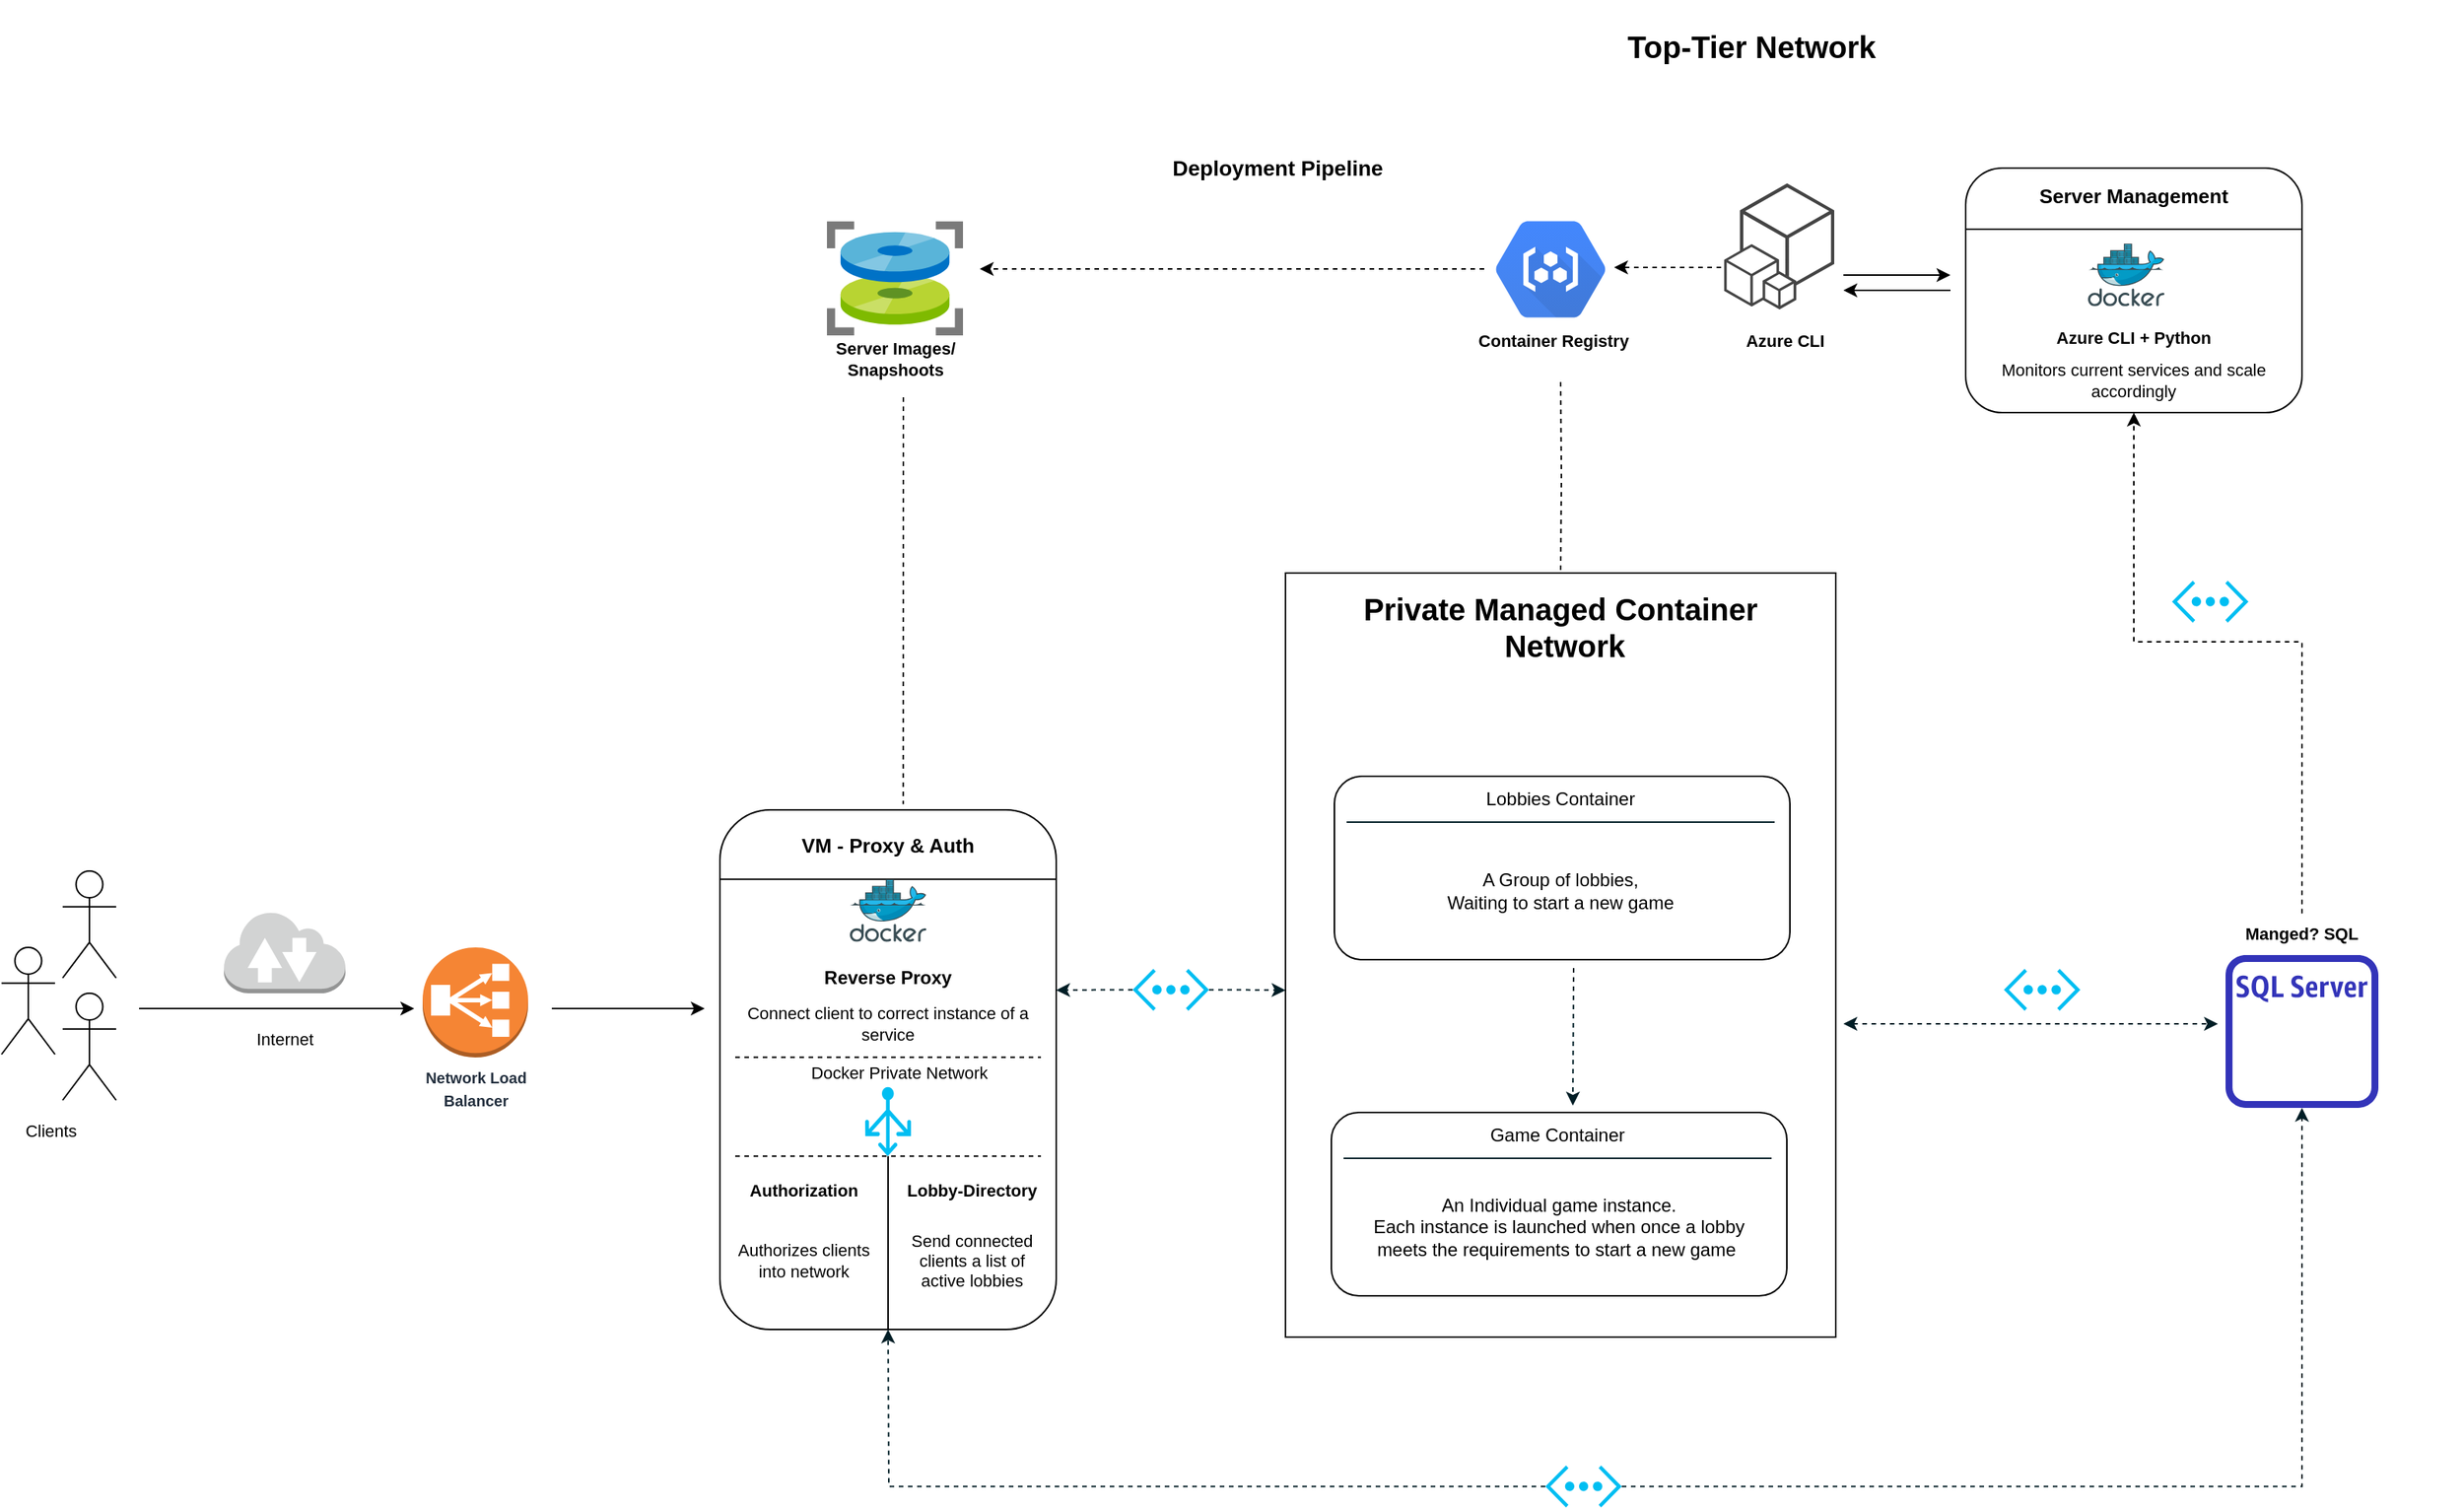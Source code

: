 <mxfile version="13.0.9" type="github">
  <diagram id="LB_8y4WnZ8luROFJJqW4" name="Page-1">
    <mxGraphModel dx="2031" dy="2258" grid="1" gridSize="10" guides="1" tooltips="1" connect="1" arrows="1" fold="1" page="1" pageScale="1" pageWidth="1654" pageHeight="1169" math="0" shadow="0">
      <root>
        <mxCell id="0" />
        <mxCell id="1" parent="0" />
        <mxCell id="ET-FOYwZOfEWecPwwmMv-3" value="" style="rounded=0;whiteSpace=wrap;html=1;" parent="1" vertex="1">
          <mxGeometry x="870" y="85" width="360" height="500" as="geometry" />
        </mxCell>
        <mxCell id="mE1LJT338FbpaoRDe8dP-4" value="" style="group" vertex="1" connectable="0" parent="1">
          <mxGeometry x="300" y="330" width="80" height="112" as="geometry" />
        </mxCell>
        <mxCell id="mE1LJT338FbpaoRDe8dP-2" value="" style="outlineConnect=0;dashed=0;verticalLabelPosition=bottom;verticalAlign=top;align=center;html=1;shape=mxgraph.aws3.classic_load_balancer;fillColor=#F58534;gradientColor=none;" vertex="1" parent="mE1LJT338FbpaoRDe8dP-4">
          <mxGeometry x="5.5" width="69" height="72" as="geometry" />
        </mxCell>
        <mxCell id="mE1LJT338FbpaoRDe8dP-3" value="&lt;span style=&quot;color: rgb(35 , 47 , 62) ; font-size: 10px ; font-weight: 700&quot;&gt;Network Load&lt;br&gt;Balancer&lt;/span&gt;" style="text;html=1;align=center;verticalAlign=middle;resizable=0;points=[];autosize=1;" vertex="1" parent="mE1LJT338FbpaoRDe8dP-4">
          <mxGeometry y="72" width="80" height="40" as="geometry" />
        </mxCell>
        <mxCell id="mE1LJT338FbpaoRDe8dP-17" value="" style="endArrow=classic;html=1;" edge="1" parent="mE1LJT338FbpaoRDe8dP-4">
          <mxGeometry width="50" height="50" relative="1" as="geometry">
            <mxPoint x="90" y="40" as="sourcePoint" />
            <mxPoint x="190" y="40" as="targetPoint" />
          </mxGeometry>
        </mxCell>
        <mxCell id="ET-FOYwZOfEWecPwwmMv-4" value="Untitled Layer" parent="0" />
        <mxCell id="ET-FOYwZOfEWecPwwmMv-5" value="Private Managed Container&lt;br&gt;&amp;nbsp;Network" style="text;html=1;strokeColor=none;fillColor=none;align=center;verticalAlign=middle;whiteSpace=wrap;rounded=0;labelBackgroundColor=white;fontStyle=1;fontSize=20;" parent="ET-FOYwZOfEWecPwwmMv-4" vertex="1">
          <mxGeometry x="870" y="90" width="360" height="60" as="geometry" />
        </mxCell>
        <mxCell id="ET-FOYwZOfEWecPwwmMv-7" value="" style="aspect=fixed;html=1;points=[];align=center;image;fontSize=12;image=img/lib/mscae/MD_snapshot.svg;labelBackgroundColor=white;" parent="ET-FOYwZOfEWecPwwmMv-4" vertex="1">
          <mxGeometry x="570" y="-145.25" width="89.05" height="74.8" as="geometry" />
        </mxCell>
        <mxCell id="ET-FOYwZOfEWecPwwmMv-9" value="Server Images/ Snapshoots" style="text;html=1;strokeColor=none;fillColor=none;align=center;verticalAlign=middle;whiteSpace=wrap;rounded=0;labelBackgroundColor=none;fontSize=11;fontStyle=1" parent="ET-FOYwZOfEWecPwwmMv-4" vertex="1">
          <mxGeometry x="559.53" y="-70.45" width="110" height="30" as="geometry" />
        </mxCell>
        <mxCell id="ET-FOYwZOfEWecPwwmMv-16" value="Manged? SQL" style="text;html=1;strokeColor=none;fillColor=none;align=center;verticalAlign=middle;whiteSpace=wrap;rounded=0;labelBackgroundColor=none;fontSize=11;fontStyle=1" parent="ET-FOYwZOfEWecPwwmMv-4" vertex="1">
          <mxGeometry x="1480" y="307.74" width="110" height="27.26" as="geometry" />
        </mxCell>
        <mxCell id="ET-FOYwZOfEWecPwwmMv-17" value="" style="outlineConnect=0;fontColor=#232F3E;gradientColor=none;fillColor=#3334B9;strokeColor=none;dashed=0;verticalLabelPosition=bottom;verticalAlign=top;align=center;html=1;fontSize=12;fontStyle=0;aspect=fixed;pointerEvents=1;shape=mxgraph.aws4.rds_sql_server_instance_alt;labelBackgroundColor=none;" parent="ET-FOYwZOfEWecPwwmMv-4" vertex="1">
          <mxGeometry x="1485" y="335" width="100" height="100" as="geometry" />
        </mxCell>
        <mxCell id="ET-FOYwZOfEWecPwwmMv-18" value="" style="group;labelBackgroundColor=none;fontSize=11;html=1;" parent="ET-FOYwZOfEWecPwwmMv-4" vertex="1" connectable="0">
          <mxGeometry x="1315" y="-180" width="220" height="160" as="geometry" />
        </mxCell>
        <mxCell id="ET-FOYwZOfEWecPwwmMv-19" value="" style="rounded=1;whiteSpace=wrap;html=1;" parent="ET-FOYwZOfEWecPwwmMv-18" vertex="1">
          <mxGeometry width="220" height="160" as="geometry" />
        </mxCell>
        <mxCell id="ET-FOYwZOfEWecPwwmMv-20" value="Server Management" style="text;html=1;strokeColor=none;fillColor=none;align=center;verticalAlign=middle;whiteSpace=wrap;rounded=0;fontStyle=1;fontSize=13;" parent="ET-FOYwZOfEWecPwwmMv-18" vertex="1">
          <mxGeometry width="220" height="35.56" as="geometry" />
        </mxCell>
        <mxCell id="ET-FOYwZOfEWecPwwmMv-22" value="" style="endArrow=none;html=1;fontSize=11;entryX=1;entryY=0.25;entryDx=0;entryDy=0;exitX=0;exitY=0.25;exitDx=0;exitDy=0;" parent="ET-FOYwZOfEWecPwwmMv-18" source="ET-FOYwZOfEWecPwwmMv-19" target="ET-FOYwZOfEWecPwwmMv-19" edge="1">
          <mxGeometry width="50" height="50" relative="1" as="geometry">
            <mxPoint x="-40" y="115.556" as="sourcePoint" />
            <mxPoint x="10" y="71.111" as="targetPoint" />
          </mxGeometry>
        </mxCell>
        <mxCell id="ET-FOYwZOfEWecPwwmMv-24" value="" style="aspect=fixed;html=1;points=[];align=center;image;fontSize=12;image=img/lib/mscae/Docker.svg;labelBackgroundColor=none;" parent="ET-FOYwZOfEWecPwwmMv-18" vertex="1">
          <mxGeometry x="80" y="49.429" width="50" height="41" as="geometry" />
        </mxCell>
        <mxCell id="ET-FOYwZOfEWecPwwmMv-25" value="&lt;b&gt;Azure CLI + Python&lt;/b&gt;" style="text;html=1;strokeColor=none;fillColor=none;align=center;verticalAlign=middle;whiteSpace=wrap;rounded=0;labelBackgroundColor=none;fontSize=11;" parent="ET-FOYwZOfEWecPwwmMv-18" vertex="1">
          <mxGeometry x="10" y="99.857" width="200" height="22.857" as="geometry" />
        </mxCell>
        <mxCell id="ET-FOYwZOfEWecPwwmMv-51" value="&lt;span&gt;Monitors current services and scale accordingly&lt;/span&gt;" style="text;html=1;strokeColor=none;fillColor=none;align=center;verticalAlign=middle;whiteSpace=wrap;rounded=0;labelBackgroundColor=none;fontSize=11;fontStyle=0" parent="ET-FOYwZOfEWecPwwmMv-18" vertex="1">
          <mxGeometry x="10" y="121.714" width="200" height="34.286" as="geometry" />
        </mxCell>
        <mxCell id="ET-FOYwZOfEWecPwwmMv-27" value="" style="group" parent="ET-FOYwZOfEWecPwwmMv-4" vertex="1" connectable="0">
          <mxGeometry x="1157" y="-170" width="80" height="112.5" as="geometry" />
        </mxCell>
        <mxCell id="ET-FOYwZOfEWecPwwmMv-23" value="" style="outlineConnect=0;dashed=0;verticalLabelPosition=bottom;verticalAlign=top;align=center;html=1;shape=mxgraph.aws3.cli;fillColor=#444444;gradientColor=none;labelBackgroundColor=none;fontSize=11;" parent="ET-FOYwZOfEWecPwwmMv-27" vertex="1">
          <mxGeometry width="72" height="82.5" as="geometry" />
        </mxCell>
        <mxCell id="ET-FOYwZOfEWecPwwmMv-26" value="&lt;b&gt;Azure CLI&lt;/b&gt;" style="text;html=1;strokeColor=none;fillColor=none;align=center;verticalAlign=middle;whiteSpace=wrap;rounded=0;labelBackgroundColor=none;fontSize=11;" parent="ET-FOYwZOfEWecPwwmMv-27" vertex="1">
          <mxGeometry y="92.5" width="80" height="20" as="geometry" />
        </mxCell>
        <mxCell id="mE1LJT338FbpaoRDe8dP-10" value="" style="group;labelBackgroundColor=none;fontSize=11;html=1;" vertex="1" connectable="0" parent="ET-FOYwZOfEWecPwwmMv-4">
          <mxGeometry x="500" y="240" width="220" height="340" as="geometry" />
        </mxCell>
        <mxCell id="mE1LJT338FbpaoRDe8dP-11" value="" style="rounded=1;whiteSpace=wrap;html=1;" vertex="1" parent="mE1LJT338FbpaoRDe8dP-10">
          <mxGeometry width="220" height="340" as="geometry" />
        </mxCell>
        <mxCell id="mE1LJT338FbpaoRDe8dP-12" value="VM - Proxy &amp;amp; Auth" style="text;html=1;strokeColor=none;fillColor=none;align=center;verticalAlign=middle;whiteSpace=wrap;rounded=0;fontStyle=1;fontSize=13;" vertex="1" parent="mE1LJT338FbpaoRDe8dP-10">
          <mxGeometry width="220" height="45.333" as="geometry" />
        </mxCell>
        <mxCell id="mE1LJT338FbpaoRDe8dP-13" value="" style="endArrow=none;html=1;fontSize=11;entryX=1;entryY=1;entryDx=0;entryDy=0;exitX=0;exitY=1;exitDx=0;exitDy=0;" edge="1" parent="mE1LJT338FbpaoRDe8dP-10" source="mE1LJT338FbpaoRDe8dP-12" target="mE1LJT338FbpaoRDe8dP-12">
          <mxGeometry width="50" height="50" relative="1" as="geometry">
            <mxPoint x="-40" y="245.556" as="sourcePoint" />
            <mxPoint x="10" y="151.111" as="targetPoint" />
          </mxGeometry>
        </mxCell>
        <mxCell id="mE1LJT338FbpaoRDe8dP-14" value="" style="aspect=fixed;html=1;points=[];align=center;image;fontSize=12;image=img/lib/mscae/Docker.svg;labelBackgroundColor=none;" vertex="1" parent="mE1LJT338FbpaoRDe8dP-10">
          <mxGeometry x="85" y="45.33" width="50" height="41" as="geometry" />
        </mxCell>
        <mxCell id="mE1LJT338FbpaoRDe8dP-15" value="&lt;b style=&quot;font-size: 12px;&quot;&gt;Reverse Proxy&lt;/b&gt;" style="text;html=1;strokeColor=none;fillColor=none;align=center;verticalAlign=middle;whiteSpace=wrap;rounded=0;labelBackgroundColor=none;fontSize=12;" vertex="1" parent="mE1LJT338FbpaoRDe8dP-10">
          <mxGeometry x="10" y="96.333" width="200" height="27.03" as="geometry" />
        </mxCell>
        <mxCell id="mE1LJT338FbpaoRDe8dP-39" style="edgeStyle=orthogonalEdgeStyle;rounded=0;orthogonalLoop=1;jettySize=auto;html=1;exitX=0.5;exitY=0;exitDx=0;exitDy=0;entryX=0.5;entryY=0.839;entryDx=0;entryDy=0;entryPerimeter=0;startArrow=none;startFill=0;" edge="1" parent="mE1LJT338FbpaoRDe8dP-10" source="mE1LJT338FbpaoRDe8dP-16" target="mE1LJT338FbpaoRDe8dP-15">
          <mxGeometry relative="1" as="geometry" />
        </mxCell>
        <mxCell id="mE1LJT338FbpaoRDe8dP-16" value="Connect client to correct instance of a service" style="text;html=1;strokeColor=none;fillColor=none;align=center;verticalAlign=middle;whiteSpace=wrap;rounded=0;labelBackgroundColor=none;fontSize=11;fontStyle=0" vertex="1" parent="mE1LJT338FbpaoRDe8dP-10">
          <mxGeometry x="10" y="119" width="200" height="42.829" as="geometry" />
        </mxCell>
        <mxCell id="mE1LJT338FbpaoRDe8dP-43" value="" style="endArrow=none;html=1;fontSize=12;exitX=0;exitY=1;exitDx=0;exitDy=0;entryX=1;entryY=1;entryDx=0;entryDy=0;dashed=1;" edge="1" parent="mE1LJT338FbpaoRDe8dP-10">
          <mxGeometry width="50" height="50" relative="1" as="geometry">
            <mxPoint x="10" y="226.667" as="sourcePoint" />
            <mxPoint x="210.0" y="226.667" as="targetPoint" />
          </mxGeometry>
        </mxCell>
        <mxCell id="mE1LJT338FbpaoRDe8dP-49" value="" style="endArrow=none;html=1;fontSize=11;exitX=0.5;exitY=1;exitDx=0;exitDy=0;entryX=0.5;entryY=1;entryDx=0;entryDy=0;" edge="1" parent="mE1LJT338FbpaoRDe8dP-10" source="mE1LJT338FbpaoRDe8dP-11">
          <mxGeometry width="50" height="50" relative="1" as="geometry">
            <mxPoint x="90" y="238" as="sourcePoint" />
            <mxPoint x="110" y="226.667" as="targetPoint" />
          </mxGeometry>
        </mxCell>
        <mxCell id="mE1LJT338FbpaoRDe8dP-138" value="" style="endArrow=none;html=1;fontSize=12;exitX=0;exitY=1;exitDx=0;exitDy=0;entryX=1;entryY=1;entryDx=0;entryDy=0;dashed=1;" edge="1" parent="mE1LJT338FbpaoRDe8dP-10">
          <mxGeometry width="50" height="50" relative="1" as="geometry">
            <mxPoint x="10" y="161.829" as="sourcePoint" />
            <mxPoint x="210.0" y="161.829" as="targetPoint" />
          </mxGeometry>
        </mxCell>
        <mxCell id="mE1LJT338FbpaoRDe8dP-76" value="&lt;span style=&quot;font-size: 11px;&quot;&gt;Docker Private Network&lt;/span&gt;" style="text;html=1;strokeColor=none;fillColor=none;align=center;verticalAlign=middle;whiteSpace=wrap;rounded=0;fontSize=11;fontStyle=0" vertex="1" parent="mE1LJT338FbpaoRDe8dP-10">
          <mxGeometry x="50" y="161.829" width="135.48" height="19.505" as="geometry" />
        </mxCell>
        <mxCell id="mE1LJT338FbpaoRDe8dP-139" value="" style="verticalLabelPosition=bottom;html=1;verticalAlign=top;align=center;strokeColor=none;fillColor=#00BEF2;shape=mxgraph.azure.load_balancer_generic;pointerEvents=1;labelBackgroundColor=white;rotation=0;" vertex="1" parent="mE1LJT338FbpaoRDe8dP-10">
          <mxGeometry x="95" y="181.333" width="30" height="45.333" as="geometry" />
        </mxCell>
        <mxCell id="mE1LJT338FbpaoRDe8dP-140" value="&lt;b&gt;Authorization&lt;/b&gt;" style="text;html=1;strokeColor=none;fillColor=none;align=center;verticalAlign=middle;whiteSpace=wrap;rounded=0;fontSize=11;" vertex="1" parent="mE1LJT338FbpaoRDe8dP-10">
          <mxGeometry x="10" y="238" width="90" height="22.667" as="geometry" />
        </mxCell>
        <mxCell id="mE1LJT338FbpaoRDe8dP-141" value="&lt;b&gt;Lobby-Directory&lt;/b&gt;" style="text;html=1;strokeColor=none;fillColor=none;align=center;verticalAlign=middle;whiteSpace=wrap;rounded=0;fontSize=11;" vertex="1" parent="mE1LJT338FbpaoRDe8dP-10">
          <mxGeometry x="120" y="238" width="90" height="22.667" as="geometry" />
        </mxCell>
        <mxCell id="mE1LJT338FbpaoRDe8dP-142" value="Authorizes clients into network" style="text;html=1;strokeColor=none;fillColor=none;align=center;verticalAlign=middle;whiteSpace=wrap;rounded=0;fontSize=11;" vertex="1" parent="mE1LJT338FbpaoRDe8dP-10">
          <mxGeometry x="10" y="260.667" width="90" height="68" as="geometry" />
        </mxCell>
        <mxCell id="mE1LJT338FbpaoRDe8dP-143" value="Send connected clients a list of active lobbies" style="text;html=1;strokeColor=none;fillColor=none;align=center;verticalAlign=middle;whiteSpace=wrap;rounded=0;fontSize=11;" vertex="1" parent="mE1LJT338FbpaoRDe8dP-10">
          <mxGeometry x="120" y="260.667" width="90" height="68" as="geometry" />
        </mxCell>
        <mxCell id="mE1LJT338FbpaoRDe8dP-20" value="Top-Tier Network" style="text;html=1;strokeColor=none;fillColor=none;align=center;verticalAlign=middle;whiteSpace=wrap;rounded=0;labelBackgroundColor=white;fontStyle=1;fontSize=20;" vertex="1" parent="ET-FOYwZOfEWecPwwmMv-4">
          <mxGeometry x="710" y="-290" width="930" height="60" as="geometry" />
        </mxCell>
        <mxCell id="mE1LJT338FbpaoRDe8dP-28" value="" style="shape=mxgraph.gcp.compute.container_registry;html=1;fillColor=#4387FD;gradientColor=#4683EA;strokeColor=none;verticalLabelPosition=bottom;verticalAlign=top;align=center;" vertex="1" parent="ET-FOYwZOfEWecPwwmMv-4">
          <mxGeometry x="1007.5" y="-145.25" width="71.92" height="63" as="geometry" />
        </mxCell>
        <mxCell id="mE1LJT338FbpaoRDe8dP-29" value="&lt;font style=&quot;font-size: 11px&quot;&gt;&lt;b&gt;Container Registry&lt;/b&gt;&lt;/font&gt;" style="text;html=1;align=center;verticalAlign=middle;resizable=0;points=[];autosize=1;" vertex="1" parent="ET-FOYwZOfEWecPwwmMv-4">
          <mxGeometry x="990" y="-77.5" width="110" height="20" as="geometry" />
        </mxCell>
        <mxCell id="mE1LJT338FbpaoRDe8dP-30" value="" style="endArrow=classic;html=1;dashed=1;" edge="1" parent="ET-FOYwZOfEWecPwwmMv-4">
          <mxGeometry width="50" height="50" relative="1" as="geometry">
            <mxPoint x="1155" y="-115" as="sourcePoint" />
            <mxPoint x="1085" y="-115" as="targetPoint" />
          </mxGeometry>
        </mxCell>
        <mxCell id="mE1LJT338FbpaoRDe8dP-31" value="" style="endArrow=classic;html=1;dashed=1;" edge="1" parent="ET-FOYwZOfEWecPwwmMv-4">
          <mxGeometry width="50" height="50" relative="1" as="geometry">
            <mxPoint x="1000" y="-114" as="sourcePoint" />
            <mxPoint x="670" y="-114" as="targetPoint" />
          </mxGeometry>
        </mxCell>
        <mxCell id="mE1LJT338FbpaoRDe8dP-32" value="&lt;font style=&quot;font-size: 14px&quot;&gt;&lt;b&gt;Deployment Pipeline&lt;/b&gt;&lt;/font&gt;" style="text;html=1;strokeColor=none;fillColor=none;align=center;verticalAlign=middle;whiteSpace=wrap;rounded=0;" vertex="1" parent="ET-FOYwZOfEWecPwwmMv-4">
          <mxGeometry x="570" y="-190" width="590" height="20" as="geometry" />
        </mxCell>
        <mxCell id="mE1LJT338FbpaoRDe8dP-35" value="" style="endArrow=none;html=1;dashed=1;entryX=0.545;entryY=-0.084;entryDx=0;entryDy=0;entryPerimeter=0;endFill=0;" edge="1" parent="ET-FOYwZOfEWecPwwmMv-4" target="mE1LJT338FbpaoRDe8dP-12">
          <mxGeometry width="50" height="50" relative="1" as="geometry">
            <mxPoint x="620" y="-30" as="sourcePoint" />
            <mxPoint x="620" y="220" as="targetPoint" />
          </mxGeometry>
        </mxCell>
        <mxCell id="mE1LJT338FbpaoRDe8dP-36" value="" style="endArrow=none;html=1;dashed=1;entryX=0.5;entryY=0;entryDx=0;entryDy=0;edgeStyle=orthogonalEdgeStyle;rounded=0;endFill=0;" edge="1" parent="ET-FOYwZOfEWecPwwmMv-4" target="ET-FOYwZOfEWecPwwmMv-3">
          <mxGeometry width="50" height="50" relative="1" as="geometry">
            <mxPoint x="1050" y="-40" as="sourcePoint" />
            <mxPoint x="888" y="90" as="targetPoint" />
          </mxGeometry>
        </mxCell>
        <mxCell id="mE1LJT338FbpaoRDe8dP-147" value="" style="endArrow=classic;startArrow=classic;html=1;strokeColor=#001E26;strokeWidth=1;fontSize=11;dashed=1;" edge="1" parent="ET-FOYwZOfEWecPwwmMv-4">
          <mxGeometry width="50" height="50" relative="1" as="geometry">
            <mxPoint x="1235" y="380" as="sourcePoint" />
            <mxPoint x="1480" y="380" as="targetPoint" />
          </mxGeometry>
        </mxCell>
        <mxCell id="mE1LJT338FbpaoRDe8dP-206" style="edgeStyle=orthogonalEdgeStyle;rounded=0;orthogonalLoop=1;jettySize=auto;html=1;dashed=1;startArrow=none;startFill=0;endArrow=classic;endFill=1;strokeColor=#001E26;strokeWidth=1;fontSize=11;" edge="1" parent="ET-FOYwZOfEWecPwwmMv-4" source="mE1LJT338FbpaoRDe8dP-148">
          <mxGeometry relative="1" as="geometry">
            <mxPoint x="610" y="580" as="targetPoint" />
          </mxGeometry>
        </mxCell>
        <mxCell id="mE1LJT338FbpaoRDe8dP-207" style="edgeStyle=orthogonalEdgeStyle;rounded=0;orthogonalLoop=1;jettySize=auto;html=1;exitX=1;exitY=0.5;exitDx=0;exitDy=0;exitPerimeter=0;dashed=1;startArrow=none;startFill=0;endArrow=classic;endFill=1;strokeColor=#001E26;strokeWidth=1;fontSize=11;" edge="1" parent="ET-FOYwZOfEWecPwwmMv-4" source="mE1LJT338FbpaoRDe8dP-148" target="ET-FOYwZOfEWecPwwmMv-17">
          <mxGeometry relative="1" as="geometry" />
        </mxCell>
        <mxCell id="mE1LJT338FbpaoRDe8dP-148" value="" style="verticalLabelPosition=bottom;html=1;verticalAlign=top;align=center;strokeColor=none;fillColor=#00BEF2;shape=mxgraph.azure.virtual_network;pointerEvents=1;fontSize=11;" vertex="1" parent="ET-FOYwZOfEWecPwwmMv-4">
          <mxGeometry x="1040" y="669" width="50" height="27.5" as="geometry" />
        </mxCell>
        <mxCell id="mE1LJT338FbpaoRDe8dP-150" value="" style="verticalLabelPosition=bottom;html=1;verticalAlign=top;align=center;strokeColor=none;fillColor=#00BEF2;shape=mxgraph.azure.virtual_network;pointerEvents=1;fontSize=11;" vertex="1" parent="ET-FOYwZOfEWecPwwmMv-4">
          <mxGeometry x="1340" y="344" width="50" height="27.5" as="geometry" />
        </mxCell>
        <mxCell id="mE1LJT338FbpaoRDe8dP-152" value="" style="verticalLabelPosition=bottom;html=1;verticalAlign=top;align=center;strokeColor=none;fillColor=#00BEF2;shape=mxgraph.azure.virtual_network;pointerEvents=1;fontSize=11;" vertex="1" parent="ET-FOYwZOfEWecPwwmMv-4">
          <mxGeometry x="1450" y="90" width="50" height="27.5" as="geometry" />
        </mxCell>
        <mxCell id="mE1LJT338FbpaoRDe8dP-192" value="" style="group" vertex="1" connectable="0" parent="ET-FOYwZOfEWecPwwmMv-4">
          <mxGeometry x="902" y="218" width="298" height="120" as="geometry" />
        </mxCell>
        <mxCell id="mE1LJT338FbpaoRDe8dP-168" value="" style="rounded=1;whiteSpace=wrap;html=1;labelBackgroundColor=white;fillColor=#FFFFFF;gradientColor=none;" vertex="1" parent="mE1LJT338FbpaoRDe8dP-192">
          <mxGeometry width="298" height="120" as="geometry" />
        </mxCell>
        <mxCell id="mE1LJT338FbpaoRDe8dP-189" value="Lobbies Container" style="text;html=1;strokeColor=none;fillColor=none;align=center;verticalAlign=middle;whiteSpace=wrap;rounded=0;labelBackgroundColor=white;" vertex="1" parent="mE1LJT338FbpaoRDe8dP-192">
          <mxGeometry x="8" width="280" height="30" as="geometry" />
        </mxCell>
        <mxCell id="mE1LJT338FbpaoRDe8dP-190" value="" style="endArrow=none;html=1;strokeColor=#001E26;strokeWidth=1;fontSize=11;exitX=0;exitY=1;exitDx=0;exitDy=0;entryX=1;entryY=1;entryDx=0;entryDy=0;" edge="1" parent="mE1LJT338FbpaoRDe8dP-192" source="mE1LJT338FbpaoRDe8dP-189" target="mE1LJT338FbpaoRDe8dP-189">
          <mxGeometry width="50" height="50" relative="1" as="geometry">
            <mxPoint x="920" y="270" as="sourcePoint" />
            <mxPoint x="970" y="220" as="targetPoint" />
          </mxGeometry>
        </mxCell>
        <mxCell id="mE1LJT338FbpaoRDe8dP-193" value="" style="group" vertex="1" connectable="0" parent="ET-FOYwZOfEWecPwwmMv-4">
          <mxGeometry x="900" y="438" width="298" height="120" as="geometry" />
        </mxCell>
        <mxCell id="mE1LJT338FbpaoRDe8dP-194" value="" style="rounded=1;whiteSpace=wrap;html=1;labelBackgroundColor=white;fillColor=#FFFFFF;gradientColor=none;" vertex="1" parent="mE1LJT338FbpaoRDe8dP-193">
          <mxGeometry width="298" height="120" as="geometry" />
        </mxCell>
        <mxCell id="mE1LJT338FbpaoRDe8dP-195" value="Game Container" style="text;html=1;strokeColor=none;fillColor=none;align=center;verticalAlign=middle;whiteSpace=wrap;rounded=0;labelBackgroundColor=white;" vertex="1" parent="mE1LJT338FbpaoRDe8dP-193">
          <mxGeometry x="8" width="280" height="30" as="geometry" />
        </mxCell>
        <mxCell id="mE1LJT338FbpaoRDe8dP-196" value="" style="endArrow=none;html=1;strokeColor=#001E26;strokeWidth=1;fontSize=11;exitX=0;exitY=1;exitDx=0;exitDy=0;entryX=1;entryY=1;entryDx=0;entryDy=0;" edge="1" parent="mE1LJT338FbpaoRDe8dP-193" source="mE1LJT338FbpaoRDe8dP-195" target="mE1LJT338FbpaoRDe8dP-195">
          <mxGeometry width="50" height="50" relative="1" as="geometry">
            <mxPoint x="920" y="270" as="sourcePoint" />
            <mxPoint x="970" y="220" as="targetPoint" />
          </mxGeometry>
        </mxCell>
        <mxCell id="mE1LJT338FbpaoRDe8dP-199" value="An Individual game instance.&lt;br&gt;Each instance is launched when once a lobby meets the requirements to start a new game&amp;nbsp;" style="text;html=1;strokeColor=none;fillColor=none;align=center;verticalAlign=middle;whiteSpace=wrap;rounded=0;labelBackgroundColor=white;" vertex="1" parent="mE1LJT338FbpaoRDe8dP-193">
          <mxGeometry x="9" y="40" width="280" height="70" as="geometry" />
        </mxCell>
        <mxCell id="mE1LJT338FbpaoRDe8dP-197" value="A Group of lobbies,&lt;br&gt;Waiting to start a new game" style="text;html=1;strokeColor=none;fillColor=none;align=center;verticalAlign=middle;whiteSpace=wrap;rounded=0;labelBackgroundColor=white;" vertex="1" parent="ET-FOYwZOfEWecPwwmMv-4">
          <mxGeometry x="910" y="258" width="280" height="70" as="geometry" />
        </mxCell>
        <mxCell id="mE1LJT338FbpaoRDe8dP-202" value="" style="endArrow=classic;html=1;strokeColor=#001E26;strokeWidth=1;fontSize=11;dashed=1;" edge="1" parent="ET-FOYwZOfEWecPwwmMv-4">
          <mxGeometry width="50" height="50" relative="1" as="geometry">
            <mxPoint x="1058.5" y="343.5" as="sourcePoint" />
            <mxPoint x="1058" y="433.5" as="targetPoint" />
          </mxGeometry>
        </mxCell>
        <mxCell id="mE1LJT338FbpaoRDe8dP-204" style="edgeStyle=orthogonalEdgeStyle;rounded=0;orthogonalLoop=1;jettySize=auto;html=1;exitX=0;exitY=0.5;exitDx=0;exitDy=0;exitPerimeter=0;entryX=1;entryY=0.347;entryDx=0;entryDy=0;entryPerimeter=0;dashed=1;startArrow=none;startFill=0;endArrow=classic;endFill=1;strokeColor=#001E26;strokeWidth=1;fontSize=11;" edge="1" parent="ET-FOYwZOfEWecPwwmMv-4" source="mE1LJT338FbpaoRDe8dP-203" target="mE1LJT338FbpaoRDe8dP-11">
          <mxGeometry relative="1" as="geometry" />
        </mxCell>
        <mxCell id="mE1LJT338FbpaoRDe8dP-205" style="edgeStyle=orthogonalEdgeStyle;rounded=0;orthogonalLoop=1;jettySize=auto;html=1;exitX=1;exitY=0.5;exitDx=0;exitDy=0;exitPerimeter=0;entryX=0;entryY=0.546;entryDx=0;entryDy=0;entryPerimeter=0;dashed=1;startArrow=none;startFill=0;endArrow=classic;endFill=1;strokeColor=#001E26;strokeWidth=1;fontSize=11;" edge="1" parent="ET-FOYwZOfEWecPwwmMv-4" source="mE1LJT338FbpaoRDe8dP-203" target="ET-FOYwZOfEWecPwwmMv-3">
          <mxGeometry relative="1" as="geometry" />
        </mxCell>
        <mxCell id="mE1LJT338FbpaoRDe8dP-203" value="" style="verticalLabelPosition=bottom;html=1;verticalAlign=top;align=center;strokeColor=none;fillColor=#00BEF2;shape=mxgraph.azure.virtual_network;pointerEvents=1;fontSize=11;" vertex="1" parent="ET-FOYwZOfEWecPwwmMv-4">
          <mxGeometry x="770" y="344" width="50" height="27.5" as="geometry" />
        </mxCell>
        <mxCell id="ET-FOYwZOfEWecPwwmMv-29" value="Lines" parent="0" />
        <mxCell id="ET-FOYwZOfEWecPwwmMv-31" value="" style="endArrow=classic;html=1;fontSize=11;" parent="ET-FOYwZOfEWecPwwmMv-29" edge="1">
          <mxGeometry width="50" height="50" relative="1" as="geometry">
            <mxPoint x="1235" y="-110" as="sourcePoint" />
            <mxPoint x="1305" y="-110" as="targetPoint" />
          </mxGeometry>
        </mxCell>
        <mxCell id="ET-FOYwZOfEWecPwwmMv-32" value="" style="endArrow=classic;html=1;fontSize=11;" parent="ET-FOYwZOfEWecPwwmMv-29" edge="1">
          <mxGeometry width="50" height="50" relative="1" as="geometry">
            <mxPoint x="1305" y="-100" as="sourcePoint" />
            <mxPoint x="1235" y="-100" as="targetPoint" />
          </mxGeometry>
        </mxCell>
        <mxCell id="ET-FOYwZOfEWecPwwmMv-35" value="" style="shape=umlActor;verticalLabelPosition=bottom;labelBackgroundColor=#ffffff;verticalAlign=top;html=1;outlineConnect=0;fontSize=11;" parent="ET-FOYwZOfEWecPwwmMv-29" vertex="1">
          <mxGeometry x="70" y="280" width="35" height="70" as="geometry" />
        </mxCell>
        <mxCell id="ET-FOYwZOfEWecPwwmMv-43" value="" style="shape=umlActor;verticalLabelPosition=bottom;labelBackgroundColor=#ffffff;verticalAlign=top;html=1;outlineConnect=0;fontSize=11;" parent="ET-FOYwZOfEWecPwwmMv-29" vertex="1">
          <mxGeometry x="30" y="330" width="35" height="70" as="geometry" />
        </mxCell>
        <mxCell id="ET-FOYwZOfEWecPwwmMv-44" value="" style="shape=umlActor;verticalLabelPosition=bottom;labelBackgroundColor=#ffffff;verticalAlign=top;html=1;outlineConnect=0;fontSize=11;" parent="ET-FOYwZOfEWecPwwmMv-29" vertex="1">
          <mxGeometry x="70" y="360" width="35" height="70" as="geometry" />
        </mxCell>
        <mxCell id="ET-FOYwZOfEWecPwwmMv-48" value="Clients" style="text;html=1;strokeColor=none;fillColor=none;align=center;verticalAlign=middle;whiteSpace=wrap;rounded=0;labelBackgroundColor=none;fontSize=11;" parent="ET-FOYwZOfEWecPwwmMv-29" vertex="1">
          <mxGeometry x="35" y="440" width="55" height="20" as="geometry" />
        </mxCell>
        <mxCell id="ET-FOYwZOfEWecPwwmMv-49" value="" style="outlineConnect=0;dashed=0;verticalLabelPosition=bottom;verticalAlign=top;align=center;html=1;shape=mxgraph.aws3.internet_2;fillColor=#D2D3D3;gradientColor=none;labelBackgroundColor=none;fontSize=11;" parent="ET-FOYwZOfEWecPwwmMv-29" vertex="1">
          <mxGeometry x="175.5" y="306" width="79.5" height="54" as="geometry" />
        </mxCell>
        <mxCell id="ET-FOYwZOfEWecPwwmMv-50" value="Internet" style="text;html=1;strokeColor=none;fillColor=none;align=center;verticalAlign=middle;whiteSpace=wrap;rounded=0;labelBackgroundColor=none;fontSize=11;" parent="ET-FOYwZOfEWecPwwmMv-29" vertex="1">
          <mxGeometry x="190" y="380" width="50.5" height="20" as="geometry" />
        </mxCell>
        <mxCell id="mE1LJT338FbpaoRDe8dP-6" value="" style="endArrow=classic;html=1;" edge="1" parent="ET-FOYwZOfEWecPwwmMv-29">
          <mxGeometry width="50" height="50" relative="1" as="geometry">
            <mxPoint x="120" y="370" as="sourcePoint" />
            <mxPoint x="300" y="370" as="targetPoint" />
          </mxGeometry>
        </mxCell>
        <mxCell id="mE1LJT338FbpaoRDe8dP-21" value="" style="endArrow=classic;html=1;dashed=1;edgeStyle=orthogonalEdgeStyle;rounded=0;entryX=0.5;entryY=1;entryDx=0;entryDy=0;exitX=0.5;exitY=0;exitDx=0;exitDy=0;startArrow=none;startFill=0;" edge="1" parent="ET-FOYwZOfEWecPwwmMv-29" source="ET-FOYwZOfEWecPwwmMv-16" target="ET-FOYwZOfEWecPwwmMv-19">
          <mxGeometry width="50" height="50" relative="1" as="geometry">
            <mxPoint x="1500" y="20" as="sourcePoint" />
            <mxPoint x="1550" y="-30" as="targetPoint" />
            <Array as="points">
              <mxPoint x="1535" y="130" />
              <mxPoint x="1425" y="130" />
            </Array>
          </mxGeometry>
        </mxCell>
        <mxCell id="mE1LJT338FbpaoRDe8dP-133" value="Untitled Layer" parent="0" />
      </root>
    </mxGraphModel>
  </diagram>
</mxfile>
